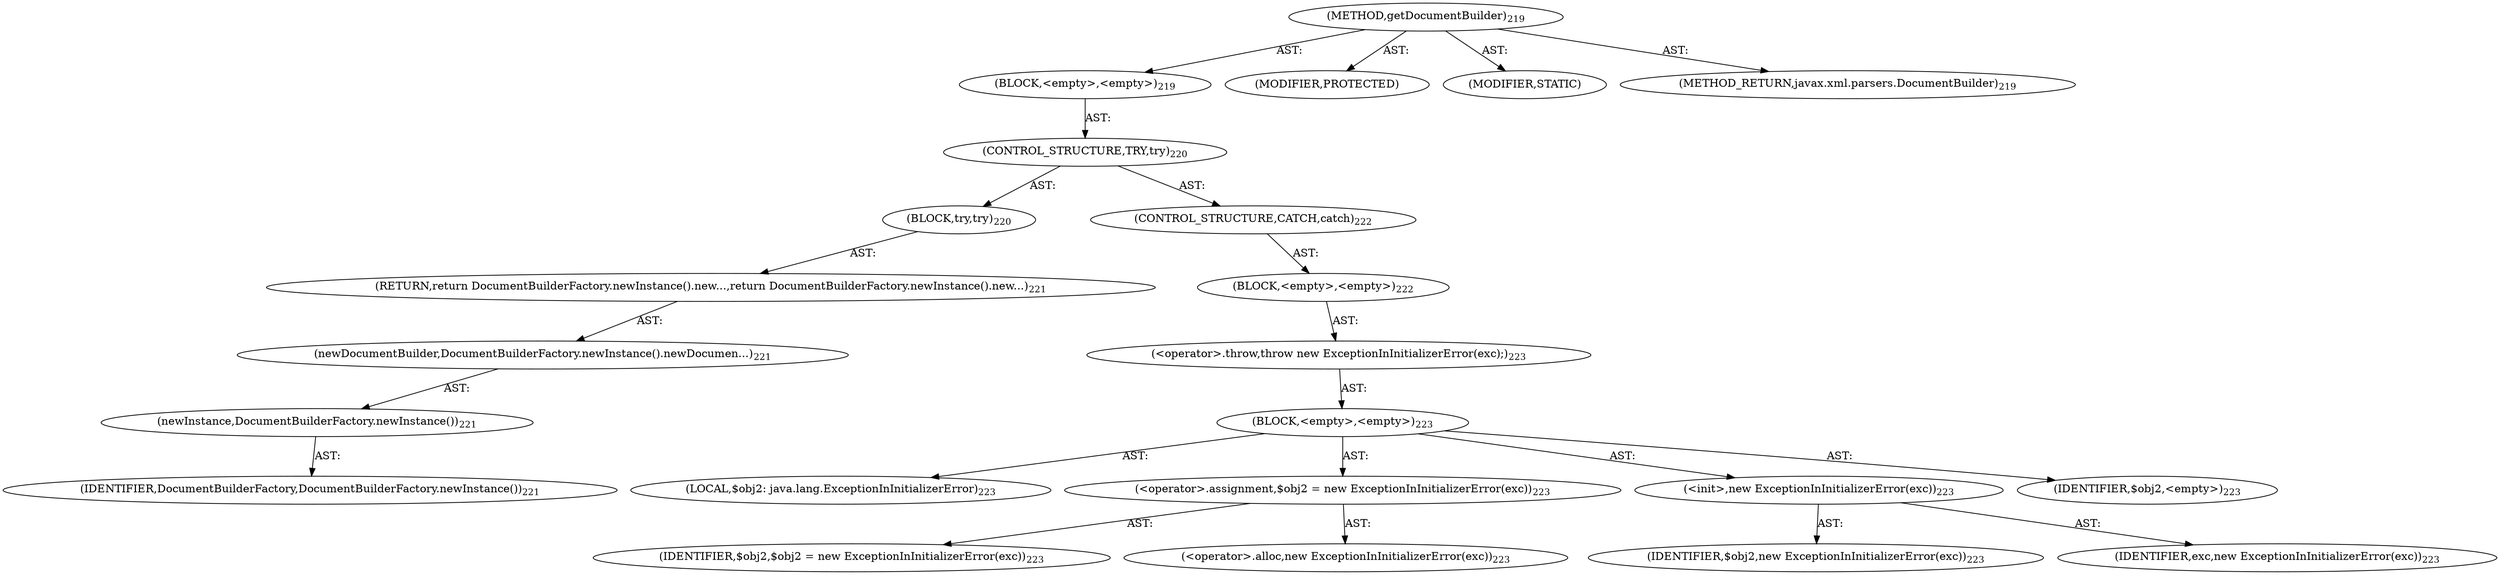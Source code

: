 digraph "getDocumentBuilder" {  
"111669149702" [label = <(METHOD,getDocumentBuilder)<SUB>219</SUB>> ]
"25769803793" [label = <(BLOCK,&lt;empty&gt;,&lt;empty&gt;)<SUB>219</SUB>> ]
"47244640266" [label = <(CONTROL_STRUCTURE,TRY,try)<SUB>220</SUB>> ]
"25769803794" [label = <(BLOCK,try,try)<SUB>220</SUB>> ]
"146028888064" [label = <(RETURN,return DocumentBuilderFactory.newInstance().new...,return DocumentBuilderFactory.newInstance().new...)<SUB>221</SUB>> ]
"30064771212" [label = <(newDocumentBuilder,DocumentBuilderFactory.newInstance().newDocumen...)<SUB>221</SUB>> ]
"30064771213" [label = <(newInstance,DocumentBuilderFactory.newInstance())<SUB>221</SUB>> ]
"68719476859" [label = <(IDENTIFIER,DocumentBuilderFactory,DocumentBuilderFactory.newInstance())<SUB>221</SUB>> ]
"47244640267" [label = <(CONTROL_STRUCTURE,CATCH,catch)<SUB>222</SUB>> ]
"25769803795" [label = <(BLOCK,&lt;empty&gt;,&lt;empty&gt;)<SUB>222</SUB>> ]
"30064771214" [label = <(&lt;operator&gt;.throw,throw new ExceptionInInitializerError(exc);)<SUB>223</SUB>> ]
"25769803796" [label = <(BLOCK,&lt;empty&gt;,&lt;empty&gt;)<SUB>223</SUB>> ]
"94489280532" [label = <(LOCAL,$obj2: java.lang.ExceptionInInitializerError)<SUB>223</SUB>> ]
"30064771215" [label = <(&lt;operator&gt;.assignment,$obj2 = new ExceptionInInitializerError(exc))<SUB>223</SUB>> ]
"68719476860" [label = <(IDENTIFIER,$obj2,$obj2 = new ExceptionInInitializerError(exc))<SUB>223</SUB>> ]
"30064771216" [label = <(&lt;operator&gt;.alloc,new ExceptionInInitializerError(exc))<SUB>223</SUB>> ]
"30064771217" [label = <(&lt;init&gt;,new ExceptionInInitializerError(exc))<SUB>223</SUB>> ]
"68719476861" [label = <(IDENTIFIER,$obj2,new ExceptionInInitializerError(exc))<SUB>223</SUB>> ]
"68719476862" [label = <(IDENTIFIER,exc,new ExceptionInInitializerError(exc))<SUB>223</SUB>> ]
"68719476863" [label = <(IDENTIFIER,$obj2,&lt;empty&gt;)<SUB>223</SUB>> ]
"133143986194" [label = <(MODIFIER,PROTECTED)> ]
"133143986195" [label = <(MODIFIER,STATIC)> ]
"128849018886" [label = <(METHOD_RETURN,javax.xml.parsers.DocumentBuilder)<SUB>219</SUB>> ]
  "111669149702" -> "25769803793"  [ label = "AST: "] 
  "111669149702" -> "133143986194"  [ label = "AST: "] 
  "111669149702" -> "133143986195"  [ label = "AST: "] 
  "111669149702" -> "128849018886"  [ label = "AST: "] 
  "25769803793" -> "47244640266"  [ label = "AST: "] 
  "47244640266" -> "25769803794"  [ label = "AST: "] 
  "47244640266" -> "47244640267"  [ label = "AST: "] 
  "25769803794" -> "146028888064"  [ label = "AST: "] 
  "146028888064" -> "30064771212"  [ label = "AST: "] 
  "30064771212" -> "30064771213"  [ label = "AST: "] 
  "30064771213" -> "68719476859"  [ label = "AST: "] 
  "47244640267" -> "25769803795"  [ label = "AST: "] 
  "25769803795" -> "30064771214"  [ label = "AST: "] 
  "30064771214" -> "25769803796"  [ label = "AST: "] 
  "25769803796" -> "94489280532"  [ label = "AST: "] 
  "25769803796" -> "30064771215"  [ label = "AST: "] 
  "25769803796" -> "30064771217"  [ label = "AST: "] 
  "25769803796" -> "68719476863"  [ label = "AST: "] 
  "30064771215" -> "68719476860"  [ label = "AST: "] 
  "30064771215" -> "30064771216"  [ label = "AST: "] 
  "30064771217" -> "68719476861"  [ label = "AST: "] 
  "30064771217" -> "68719476862"  [ label = "AST: "] 
}
